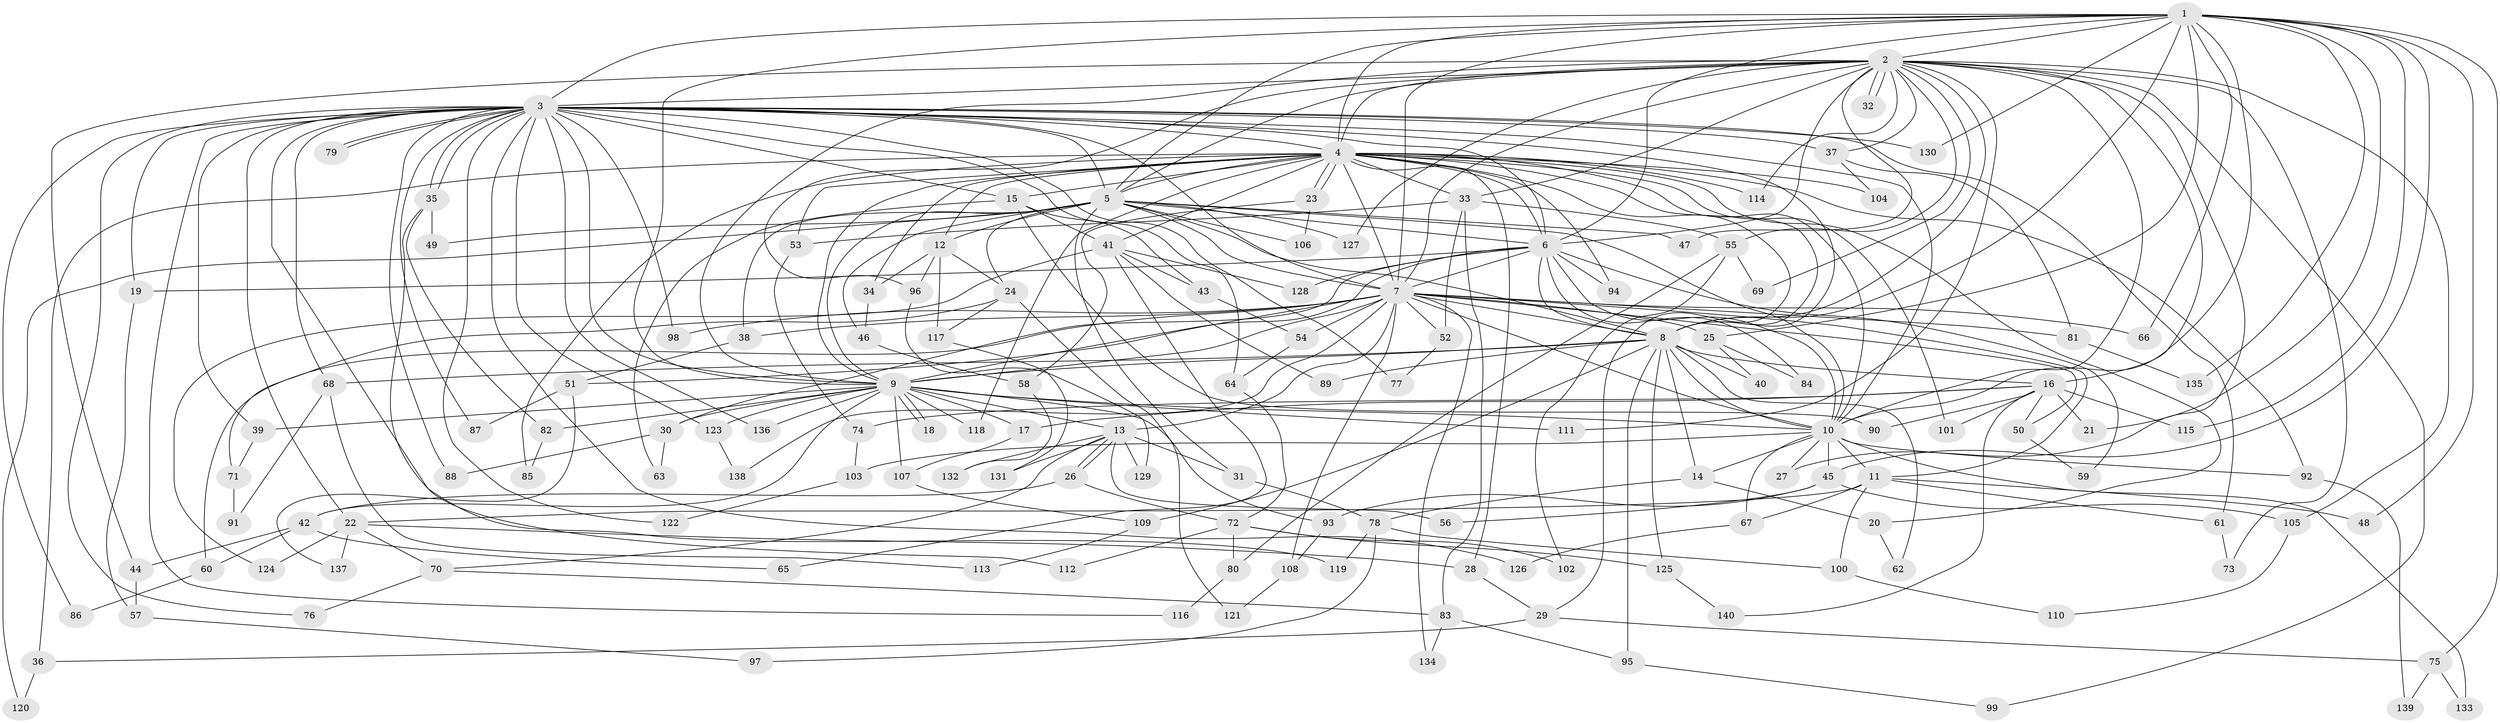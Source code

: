 // Generated by graph-tools (version 1.1) at 2025/46/03/09/25 04:46:38]
// undirected, 140 vertices, 305 edges
graph export_dot {
graph [start="1"]
  node [color=gray90,style=filled];
  1;
  2;
  3;
  4;
  5;
  6;
  7;
  8;
  9;
  10;
  11;
  12;
  13;
  14;
  15;
  16;
  17;
  18;
  19;
  20;
  21;
  22;
  23;
  24;
  25;
  26;
  27;
  28;
  29;
  30;
  31;
  32;
  33;
  34;
  35;
  36;
  37;
  38;
  39;
  40;
  41;
  42;
  43;
  44;
  45;
  46;
  47;
  48;
  49;
  50;
  51;
  52;
  53;
  54;
  55;
  56;
  57;
  58;
  59;
  60;
  61;
  62;
  63;
  64;
  65;
  66;
  67;
  68;
  69;
  70;
  71;
  72;
  73;
  74;
  75;
  76;
  77;
  78;
  79;
  80;
  81;
  82;
  83;
  84;
  85;
  86;
  87;
  88;
  89;
  90;
  91;
  92;
  93;
  94;
  95;
  96;
  97;
  98;
  99;
  100;
  101;
  102;
  103;
  104;
  105;
  106;
  107;
  108;
  109;
  110;
  111;
  112;
  113;
  114;
  115;
  116;
  117;
  118;
  119;
  120;
  121;
  122;
  123;
  124;
  125;
  126;
  127;
  128;
  129;
  130;
  131;
  132;
  133;
  134;
  135;
  136;
  137;
  138;
  139;
  140;
  1 -- 2;
  1 -- 3;
  1 -- 4;
  1 -- 5;
  1 -- 6;
  1 -- 7;
  1 -- 8;
  1 -- 9;
  1 -- 10;
  1 -- 21;
  1 -- 25;
  1 -- 45;
  1 -- 48;
  1 -- 66;
  1 -- 75;
  1 -- 115;
  1 -- 130;
  1 -- 135;
  2 -- 3;
  2 -- 4;
  2 -- 5;
  2 -- 6;
  2 -- 7;
  2 -- 8;
  2 -- 9;
  2 -- 10;
  2 -- 16;
  2 -- 27;
  2 -- 32;
  2 -- 32;
  2 -- 33;
  2 -- 37;
  2 -- 44;
  2 -- 47;
  2 -- 55;
  2 -- 69;
  2 -- 73;
  2 -- 96;
  2 -- 99;
  2 -- 105;
  2 -- 111;
  2 -- 114;
  2 -- 127;
  3 -- 4;
  3 -- 5;
  3 -- 6;
  3 -- 7;
  3 -- 8;
  3 -- 9;
  3 -- 10;
  3 -- 15;
  3 -- 19;
  3 -- 22;
  3 -- 35;
  3 -- 35;
  3 -- 37;
  3 -- 39;
  3 -- 61;
  3 -- 64;
  3 -- 68;
  3 -- 76;
  3 -- 77;
  3 -- 79;
  3 -- 79;
  3 -- 86;
  3 -- 87;
  3 -- 88;
  3 -- 98;
  3 -- 116;
  3 -- 119;
  3 -- 122;
  3 -- 123;
  3 -- 126;
  3 -- 130;
  3 -- 136;
  4 -- 5;
  4 -- 6;
  4 -- 7;
  4 -- 8;
  4 -- 9;
  4 -- 10;
  4 -- 12;
  4 -- 15;
  4 -- 20;
  4 -- 23;
  4 -- 23;
  4 -- 28;
  4 -- 29;
  4 -- 33;
  4 -- 34;
  4 -- 36;
  4 -- 41;
  4 -- 53;
  4 -- 85;
  4 -- 92;
  4 -- 94;
  4 -- 101;
  4 -- 104;
  4 -- 114;
  4 -- 118;
  5 -- 6;
  5 -- 7;
  5 -- 8;
  5 -- 9;
  5 -- 10;
  5 -- 12;
  5 -- 24;
  5 -- 31;
  5 -- 38;
  5 -- 46;
  5 -- 47;
  5 -- 49;
  5 -- 106;
  5 -- 120;
  5 -- 127;
  6 -- 7;
  6 -- 8;
  6 -- 9;
  6 -- 10;
  6 -- 19;
  6 -- 30;
  6 -- 59;
  6 -- 84;
  6 -- 94;
  6 -- 128;
  7 -- 8;
  7 -- 9;
  7 -- 10;
  7 -- 11;
  7 -- 13;
  7 -- 25;
  7 -- 38;
  7 -- 50;
  7 -- 51;
  7 -- 52;
  7 -- 54;
  7 -- 60;
  7 -- 66;
  7 -- 81;
  7 -- 98;
  7 -- 108;
  7 -- 134;
  7 -- 138;
  8 -- 9;
  8 -- 10;
  8 -- 14;
  8 -- 16;
  8 -- 40;
  8 -- 62;
  8 -- 68;
  8 -- 89;
  8 -- 95;
  8 -- 109;
  8 -- 125;
  9 -- 10;
  9 -- 13;
  9 -- 17;
  9 -- 18;
  9 -- 18;
  9 -- 30;
  9 -- 39;
  9 -- 42;
  9 -- 82;
  9 -- 93;
  9 -- 107;
  9 -- 111;
  9 -- 118;
  9 -- 123;
  9 -- 136;
  10 -- 11;
  10 -- 14;
  10 -- 27;
  10 -- 45;
  10 -- 67;
  10 -- 92;
  10 -- 103;
  10 -- 133;
  11 -- 22;
  11 -- 48;
  11 -- 61;
  11 -- 67;
  11 -- 100;
  12 -- 24;
  12 -- 34;
  12 -- 96;
  12 -- 117;
  13 -- 26;
  13 -- 26;
  13 -- 31;
  13 -- 56;
  13 -- 70;
  13 -- 129;
  13 -- 131;
  13 -- 132;
  14 -- 20;
  14 -- 78;
  15 -- 41;
  15 -- 43;
  15 -- 63;
  15 -- 90;
  16 -- 17;
  16 -- 21;
  16 -- 50;
  16 -- 74;
  16 -- 90;
  16 -- 101;
  16 -- 115;
  16 -- 140;
  17 -- 107;
  19 -- 57;
  20 -- 62;
  22 -- 28;
  22 -- 70;
  22 -- 124;
  22 -- 137;
  23 -- 58;
  23 -- 106;
  24 -- 71;
  24 -- 117;
  24 -- 121;
  25 -- 40;
  25 -- 84;
  26 -- 42;
  26 -- 72;
  28 -- 29;
  29 -- 36;
  29 -- 75;
  30 -- 63;
  30 -- 88;
  31 -- 78;
  33 -- 52;
  33 -- 53;
  33 -- 55;
  33 -- 83;
  34 -- 46;
  35 -- 49;
  35 -- 82;
  35 -- 112;
  36 -- 120;
  37 -- 81;
  37 -- 104;
  38 -- 51;
  39 -- 71;
  41 -- 43;
  41 -- 65;
  41 -- 89;
  41 -- 124;
  41 -- 128;
  42 -- 44;
  42 -- 60;
  42 -- 65;
  43 -- 54;
  44 -- 57;
  45 -- 56;
  45 -- 93;
  45 -- 105;
  46 -- 58;
  50 -- 59;
  51 -- 87;
  51 -- 137;
  52 -- 77;
  53 -- 74;
  54 -- 64;
  55 -- 69;
  55 -- 80;
  55 -- 102;
  57 -- 97;
  58 -- 132;
  60 -- 86;
  61 -- 73;
  64 -- 72;
  67 -- 126;
  68 -- 91;
  68 -- 113;
  70 -- 76;
  70 -- 83;
  71 -- 91;
  72 -- 80;
  72 -- 102;
  72 -- 112;
  72 -- 125;
  74 -- 103;
  75 -- 133;
  75 -- 139;
  78 -- 97;
  78 -- 100;
  78 -- 119;
  80 -- 116;
  81 -- 135;
  82 -- 85;
  83 -- 95;
  83 -- 134;
  92 -- 139;
  93 -- 108;
  95 -- 99;
  96 -- 129;
  100 -- 110;
  103 -- 122;
  105 -- 110;
  107 -- 109;
  108 -- 121;
  109 -- 113;
  117 -- 131;
  123 -- 138;
  125 -- 140;
}
